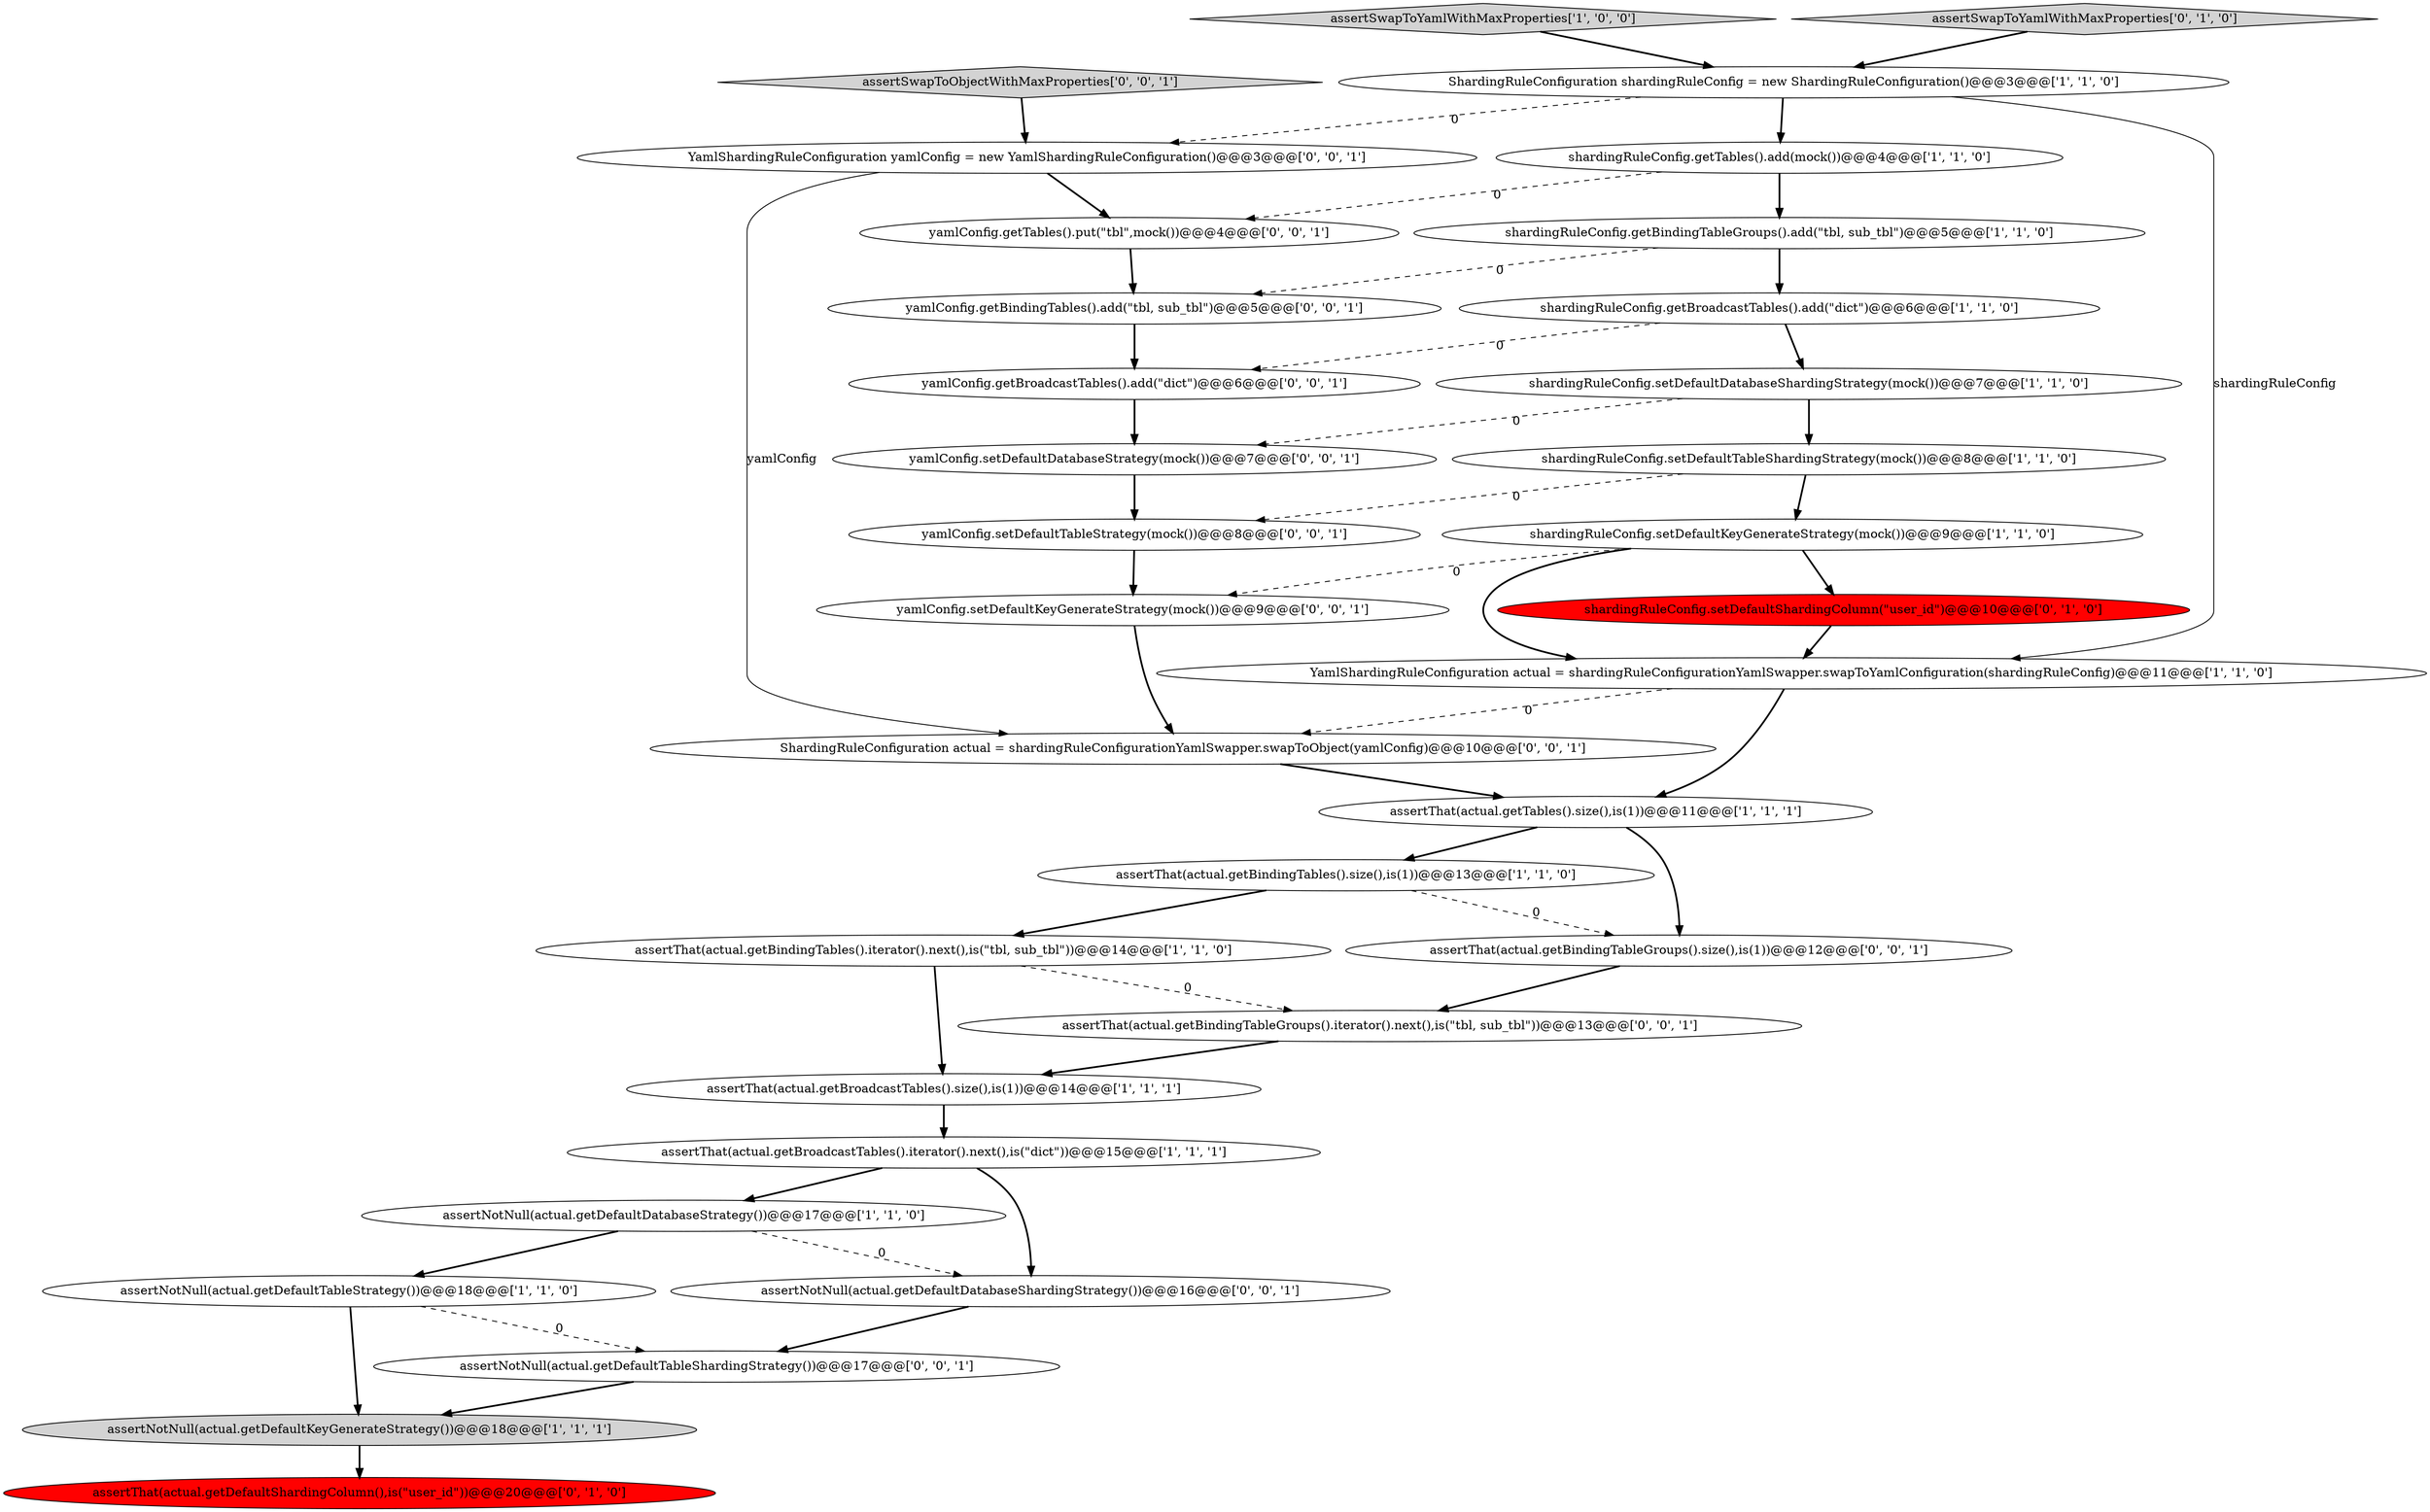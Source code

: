 digraph {
8 [style = filled, label = "YamlShardingRuleConfiguration actual = shardingRuleConfigurationYamlSwapper.swapToYamlConfiguration(shardingRuleConfig)@@@11@@@['1', '1', '0']", fillcolor = white, shape = ellipse image = "AAA0AAABBB1BBB"];
7 [style = filled, label = "ShardingRuleConfiguration shardingRuleConfig = new ShardingRuleConfiguration()@@@3@@@['1', '1', '0']", fillcolor = white, shape = ellipse image = "AAA0AAABBB1BBB"];
17 [style = filled, label = "shardingRuleConfig.setDefaultShardingColumn(\"user_id\")@@@10@@@['0', '1', '0']", fillcolor = red, shape = ellipse image = "AAA1AAABBB2BBB"];
15 [style = filled, label = "shardingRuleConfig.getBroadcastTables().add(\"dict\")@@@6@@@['1', '1', '0']", fillcolor = white, shape = ellipse image = "AAA0AAABBB1BBB"];
1 [style = filled, label = "shardingRuleConfig.setDefaultDatabaseShardingStrategy(mock())@@@7@@@['1', '1', '0']", fillcolor = white, shape = ellipse image = "AAA0AAABBB1BBB"];
9 [style = filled, label = "assertThat(actual.getTables().size(),is(1))@@@11@@@['1', '1', '1']", fillcolor = white, shape = ellipse image = "AAA0AAABBB1BBB"];
10 [style = filled, label = "assertNotNull(actual.getDefaultTableStrategy())@@@18@@@['1', '1', '0']", fillcolor = white, shape = ellipse image = "AAA0AAABBB1BBB"];
4 [style = filled, label = "shardingRuleConfig.setDefaultKeyGenerateStrategy(mock())@@@9@@@['1', '1', '0']", fillcolor = white, shape = ellipse image = "AAA0AAABBB1BBB"];
32 [style = filled, label = "yamlConfig.setDefaultTableStrategy(mock())@@@8@@@['0', '0', '1']", fillcolor = white, shape = ellipse image = "AAA0AAABBB3BBB"];
2 [style = filled, label = "assertThat(actual.getBindingTables().size(),is(1))@@@13@@@['1', '1', '0']", fillcolor = white, shape = ellipse image = "AAA0AAABBB1BBB"];
26 [style = filled, label = "YamlShardingRuleConfiguration yamlConfig = new YamlShardingRuleConfiguration()@@@3@@@['0', '0', '1']", fillcolor = white, shape = ellipse image = "AAA0AAABBB3BBB"];
31 [style = filled, label = "assertNotNull(actual.getDefaultTableShardingStrategy())@@@17@@@['0', '0', '1']", fillcolor = white, shape = ellipse image = "AAA0AAABBB3BBB"];
25 [style = filled, label = "assertThat(actual.getBindingTableGroups().size(),is(1))@@@12@@@['0', '0', '1']", fillcolor = white, shape = ellipse image = "AAA0AAABBB3BBB"];
13 [style = filled, label = "assertSwapToYamlWithMaxProperties['1', '0', '0']", fillcolor = lightgray, shape = diamond image = "AAA0AAABBB1BBB"];
6 [style = filled, label = "shardingRuleConfig.setDefaultTableShardingStrategy(mock())@@@8@@@['1', '1', '0']", fillcolor = white, shape = ellipse image = "AAA0AAABBB1BBB"];
19 [style = filled, label = "assertSwapToYamlWithMaxProperties['0', '1', '0']", fillcolor = lightgray, shape = diamond image = "AAA0AAABBB2BBB"];
27 [style = filled, label = "assertSwapToObjectWithMaxProperties['0', '0', '1']", fillcolor = lightgray, shape = diamond image = "AAA0AAABBB3BBB"];
29 [style = filled, label = "yamlConfig.setDefaultDatabaseStrategy(mock())@@@7@@@['0', '0', '1']", fillcolor = white, shape = ellipse image = "AAA0AAABBB3BBB"];
16 [style = filled, label = "assertNotNull(actual.getDefaultDatabaseStrategy())@@@17@@@['1', '1', '0']", fillcolor = white, shape = ellipse image = "AAA0AAABBB1BBB"];
24 [style = filled, label = "yamlConfig.getBindingTables().add(\"tbl, sub_tbl\")@@@5@@@['0', '0', '1']", fillcolor = white, shape = ellipse image = "AAA0AAABBB3BBB"];
20 [style = filled, label = "assertNotNull(actual.getDefaultDatabaseShardingStrategy())@@@16@@@['0', '0', '1']", fillcolor = white, shape = ellipse image = "AAA0AAABBB3BBB"];
12 [style = filled, label = "shardingRuleConfig.getTables().add(mock())@@@4@@@['1', '1', '0']", fillcolor = white, shape = ellipse image = "AAA0AAABBB1BBB"];
30 [style = filled, label = "ShardingRuleConfiguration actual = shardingRuleConfigurationYamlSwapper.swapToObject(yamlConfig)@@@10@@@['0', '0', '1']", fillcolor = white, shape = ellipse image = "AAA0AAABBB3BBB"];
3 [style = filled, label = "assertThat(actual.getBroadcastTables().iterator().next(),is(\"dict\"))@@@15@@@['1', '1', '1']", fillcolor = white, shape = ellipse image = "AAA0AAABBB1BBB"];
11 [style = filled, label = "assertThat(actual.getBindingTables().iterator().next(),is(\"tbl, sub_tbl\"))@@@14@@@['1', '1', '0']", fillcolor = white, shape = ellipse image = "AAA0AAABBB1BBB"];
28 [style = filled, label = "assertThat(actual.getBindingTableGroups().iterator().next(),is(\"tbl, sub_tbl\"))@@@13@@@['0', '0', '1']", fillcolor = white, shape = ellipse image = "AAA0AAABBB3BBB"];
5 [style = filled, label = "assertThat(actual.getBroadcastTables().size(),is(1))@@@14@@@['1', '1', '1']", fillcolor = white, shape = ellipse image = "AAA0AAABBB1BBB"];
14 [style = filled, label = "shardingRuleConfig.getBindingTableGroups().add(\"tbl, sub_tbl\")@@@5@@@['1', '1', '0']", fillcolor = white, shape = ellipse image = "AAA0AAABBB1BBB"];
0 [style = filled, label = "assertNotNull(actual.getDefaultKeyGenerateStrategy())@@@18@@@['1', '1', '1']", fillcolor = lightgray, shape = ellipse image = "AAA0AAABBB1BBB"];
21 [style = filled, label = "yamlConfig.getTables().put(\"tbl\",mock())@@@4@@@['0', '0', '1']", fillcolor = white, shape = ellipse image = "AAA0AAABBB3BBB"];
23 [style = filled, label = "yamlConfig.setDefaultKeyGenerateStrategy(mock())@@@9@@@['0', '0', '1']", fillcolor = white, shape = ellipse image = "AAA0AAABBB3BBB"];
22 [style = filled, label = "yamlConfig.getBroadcastTables().add(\"dict\")@@@6@@@['0', '0', '1']", fillcolor = white, shape = ellipse image = "AAA0AAABBB3BBB"];
18 [style = filled, label = "assertThat(actual.getDefaultShardingColumn(),is(\"user_id\"))@@@20@@@['0', '1', '0']", fillcolor = red, shape = ellipse image = "AAA1AAABBB2BBB"];
5->3 [style = bold, label=""];
17->8 [style = bold, label=""];
14->24 [style = dashed, label="0"];
16->20 [style = dashed, label="0"];
25->28 [style = bold, label=""];
28->5 [style = bold, label=""];
32->23 [style = bold, label=""];
4->17 [style = bold, label=""];
23->30 [style = bold, label=""];
7->12 [style = bold, label=""];
9->2 [style = bold, label=""];
16->10 [style = bold, label=""];
7->8 [style = solid, label="shardingRuleConfig"];
31->0 [style = bold, label=""];
6->32 [style = dashed, label="0"];
1->29 [style = dashed, label="0"];
22->29 [style = bold, label=""];
10->31 [style = dashed, label="0"];
30->9 [style = bold, label=""];
21->24 [style = bold, label=""];
20->31 [style = bold, label=""];
3->16 [style = bold, label=""];
24->22 [style = bold, label=""];
26->30 [style = solid, label="yamlConfig"];
12->21 [style = dashed, label="0"];
15->22 [style = dashed, label="0"];
26->21 [style = bold, label=""];
11->28 [style = dashed, label="0"];
6->4 [style = bold, label=""];
11->5 [style = bold, label=""];
3->20 [style = bold, label=""];
1->6 [style = bold, label=""];
27->26 [style = bold, label=""];
13->7 [style = bold, label=""];
29->32 [style = bold, label=""];
9->25 [style = bold, label=""];
10->0 [style = bold, label=""];
12->14 [style = bold, label=""];
8->9 [style = bold, label=""];
2->25 [style = dashed, label="0"];
4->8 [style = bold, label=""];
0->18 [style = bold, label=""];
14->15 [style = bold, label=""];
8->30 [style = dashed, label="0"];
7->26 [style = dashed, label="0"];
4->23 [style = dashed, label="0"];
19->7 [style = bold, label=""];
2->11 [style = bold, label=""];
15->1 [style = bold, label=""];
}
